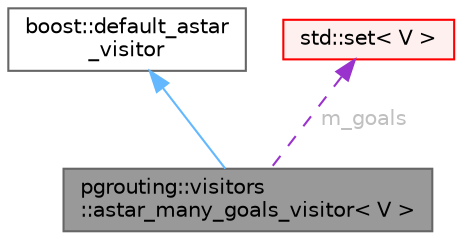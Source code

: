 digraph "pgrouting::visitors::astar_many_goals_visitor&lt; V &gt;"
{
 // LATEX_PDF_SIZE
  bgcolor="transparent";
  edge [fontname=Helvetica,fontsize=10,labelfontname=Helvetica,labelfontsize=10];
  node [fontname=Helvetica,fontsize=10,shape=box,height=0.2,width=0.4];
  Node1 [id="Node000001",label="pgrouting::visitors\l::astar_many_goals_visitor\< V \>",height=0.2,width=0.4,color="gray40", fillcolor="grey60", style="filled", fontcolor="black",tooltip="visitor stops when all targets are found"];
  Node2 -> Node1 [id="edge1_Node000001_Node000002",dir="back",color="steelblue1",style="solid",tooltip=" "];
  Node2 [id="Node000002",label="boost::default_astar\l_visitor",height=0.2,width=0.4,color="gray40", fillcolor="white", style="filled",tooltip=" "];
  Node3 -> Node1 [id="edge2_Node000001_Node000003",dir="back",color="darkorchid3",style="dashed",tooltip=" ",label=" m_goals",fontcolor="grey" ];
  Node3 [id="Node000003",label="std::set\< V \>",height=0.2,width=0.4,color="red", fillcolor="#FFF0F0", style="filled",tooltip=" "];
}
